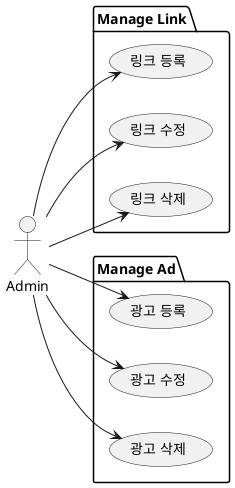 @startuml
left to right direction

actor Admin

package "Manage Link"{
    usecase "링크 등록" as CreateLink
    usecase "링크 수정" as UpdateLink
    usecase "링크 삭제" as DeleteLink
}

package "Manage Ad"{
    usecase "광고 등록" as CreateAd
    usecase "광고 수정" as UpdateAd
    usecase "광고 삭제" as DeleteAd
}

Admin --> CreateLink
Admin --> UpdateLink
Admin --> DeleteLink
Admin --> CreateAd
Admin --> UpdateAd
Admin --> DeleteAd

@enduml
